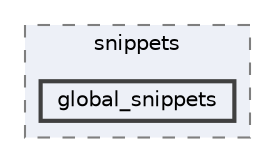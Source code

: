 digraph "resources/views/backend/site_super_admin/tenant_domain/snippets/global_snippets"
{
 // LATEX_PDF_SIZE
  bgcolor="transparent";
  edge [fontname=Helvetica,fontsize=10,labelfontname=Helvetica,labelfontsize=10];
  node [fontname=Helvetica,fontsize=10,shape=box,height=0.2,width=0.4];
  compound=true
  subgraph clusterdir_1ccb85c69ac0a86d8c3ba661be5c2a22 {
    graph [ bgcolor="#edf0f7", pencolor="grey50", label="snippets", fontname=Helvetica,fontsize=10 style="filled,dashed", URL="dir_1ccb85c69ac0a86d8c3ba661be5c2a22.html",tooltip=""]
  dir_b8eb3e4542eec326b3f84ce0dae4d819 [label="global_snippets", fillcolor="#edf0f7", color="grey25", style="filled,bold", URL="dir_b8eb3e4542eec326b3f84ce0dae4d819.html",tooltip=""];
  }
}
